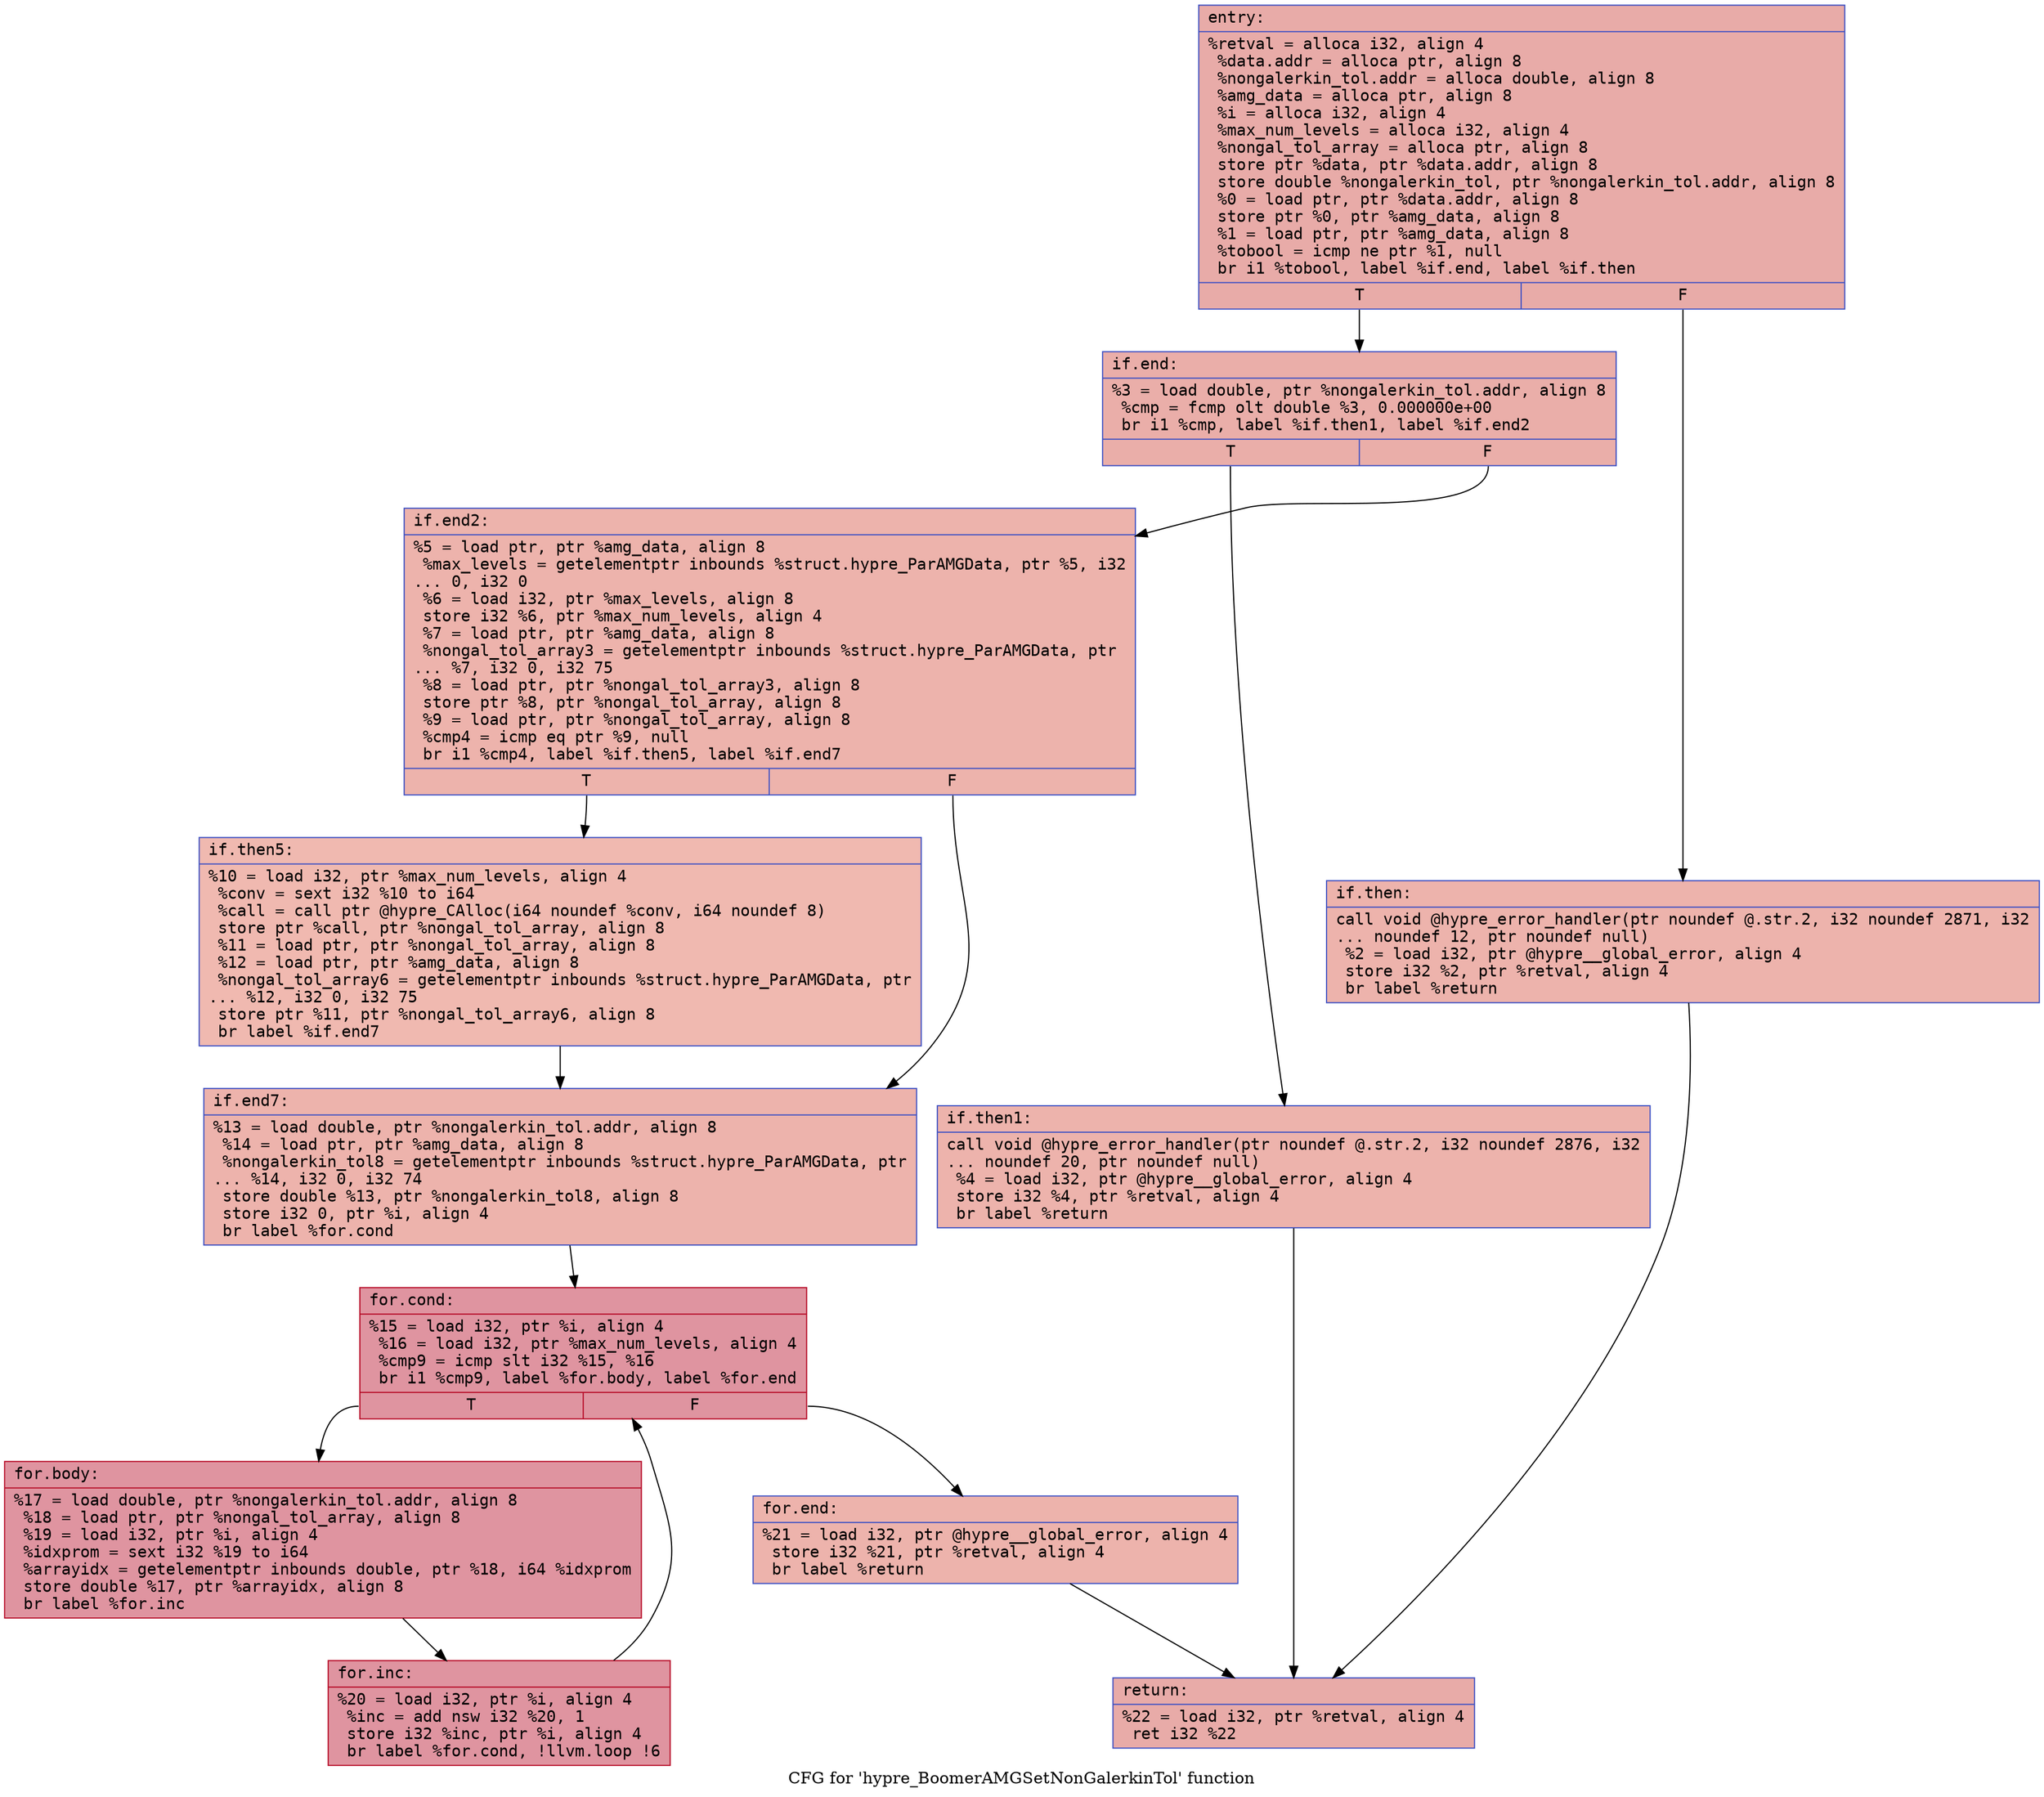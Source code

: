 digraph "CFG for 'hypre_BoomerAMGSetNonGalerkinTol' function" {
	label="CFG for 'hypre_BoomerAMGSetNonGalerkinTol' function";

	Node0x55fa80ab7190 [shape=record,color="#3d50c3ff", style=filled, fillcolor="#cc403a70" fontname="Courier",label="{entry:\l|  %retval = alloca i32, align 4\l  %data.addr = alloca ptr, align 8\l  %nongalerkin_tol.addr = alloca double, align 8\l  %amg_data = alloca ptr, align 8\l  %i = alloca i32, align 4\l  %max_num_levels = alloca i32, align 4\l  %nongal_tol_array = alloca ptr, align 8\l  store ptr %data, ptr %data.addr, align 8\l  store double %nongalerkin_tol, ptr %nongalerkin_tol.addr, align 8\l  %0 = load ptr, ptr %data.addr, align 8\l  store ptr %0, ptr %amg_data, align 8\l  %1 = load ptr, ptr %amg_data, align 8\l  %tobool = icmp ne ptr %1, null\l  br i1 %tobool, label %if.end, label %if.then\l|{<s0>T|<s1>F}}"];
	Node0x55fa80ab7190:s0 -> Node0x55fa80ab7a60[tooltip="entry -> if.end\nProbability 62.50%" ];
	Node0x55fa80ab7190:s1 -> Node0x55fa80ab7ad0[tooltip="entry -> if.then\nProbability 37.50%" ];
	Node0x55fa80ab7ad0 [shape=record,color="#3d50c3ff", style=filled, fillcolor="#d6524470" fontname="Courier",label="{if.then:\l|  call void @hypre_error_handler(ptr noundef @.str.2, i32 noundef 2871, i32\l... noundef 12, ptr noundef null)\l  %2 = load i32, ptr @hypre__global_error, align 4\l  store i32 %2, ptr %retval, align 4\l  br label %return\l}"];
	Node0x55fa80ab7ad0 -> Node0x55fa80ab8000[tooltip="if.then -> return\nProbability 100.00%" ];
	Node0x55fa80ab7a60 [shape=record,color="#3d50c3ff", style=filled, fillcolor="#d0473d70" fontname="Courier",label="{if.end:\l|  %3 = load double, ptr %nongalerkin_tol.addr, align 8\l  %cmp = fcmp olt double %3, 0.000000e+00\l  br i1 %cmp, label %if.then1, label %if.end2\l|{<s0>T|<s1>F}}"];
	Node0x55fa80ab7a60:s0 -> Node0x55fa80ab81d0[tooltip="if.end -> if.then1\nProbability 50.00%" ];
	Node0x55fa80ab7a60:s1 -> Node0x55fa80ab8220[tooltip="if.end -> if.end2\nProbability 50.00%" ];
	Node0x55fa80ab81d0 [shape=record,color="#3d50c3ff", style=filled, fillcolor="#d6524470" fontname="Courier",label="{if.then1:\l|  call void @hypre_error_handler(ptr noundef @.str.2, i32 noundef 2876, i32\l... noundef 20, ptr noundef null)\l  %4 = load i32, ptr @hypre__global_error, align 4\l  store i32 %4, ptr %retval, align 4\l  br label %return\l}"];
	Node0x55fa80ab81d0 -> Node0x55fa80ab8000[tooltip="if.then1 -> return\nProbability 100.00%" ];
	Node0x55fa80ab8220 [shape=record,color="#3d50c3ff", style=filled, fillcolor="#d6524470" fontname="Courier",label="{if.end2:\l|  %5 = load ptr, ptr %amg_data, align 8\l  %max_levels = getelementptr inbounds %struct.hypre_ParAMGData, ptr %5, i32\l... 0, i32 0\l  %6 = load i32, ptr %max_levels, align 8\l  store i32 %6, ptr %max_num_levels, align 4\l  %7 = load ptr, ptr %amg_data, align 8\l  %nongal_tol_array3 = getelementptr inbounds %struct.hypre_ParAMGData, ptr\l... %7, i32 0, i32 75\l  %8 = load ptr, ptr %nongal_tol_array3, align 8\l  store ptr %8, ptr %nongal_tol_array, align 8\l  %9 = load ptr, ptr %nongal_tol_array, align 8\l  %cmp4 = icmp eq ptr %9, null\l  br i1 %cmp4, label %if.then5, label %if.end7\l|{<s0>T|<s1>F}}"];
	Node0x55fa80ab8220:s0 -> Node0x55fa80ab8d40[tooltip="if.end2 -> if.then5\nProbability 37.50%" ];
	Node0x55fa80ab8220:s1 -> Node0x55fa80ab8d90[tooltip="if.end2 -> if.end7\nProbability 62.50%" ];
	Node0x55fa80ab8d40 [shape=record,color="#3d50c3ff", style=filled, fillcolor="#de614d70" fontname="Courier",label="{if.then5:\l|  %10 = load i32, ptr %max_num_levels, align 4\l  %conv = sext i32 %10 to i64\l  %call = call ptr @hypre_CAlloc(i64 noundef %conv, i64 noundef 8)\l  store ptr %call, ptr %nongal_tol_array, align 8\l  %11 = load ptr, ptr %nongal_tol_array, align 8\l  %12 = load ptr, ptr %amg_data, align 8\l  %nongal_tol_array6 = getelementptr inbounds %struct.hypre_ParAMGData, ptr\l... %12, i32 0, i32 75\l  store ptr %11, ptr %nongal_tol_array6, align 8\l  br label %if.end7\l}"];
	Node0x55fa80ab8d40 -> Node0x55fa80ab8d90[tooltip="if.then5 -> if.end7\nProbability 100.00%" ];
	Node0x55fa80ab8d90 [shape=record,color="#3d50c3ff", style=filled, fillcolor="#d6524470" fontname="Courier",label="{if.end7:\l|  %13 = load double, ptr %nongalerkin_tol.addr, align 8\l  %14 = load ptr, ptr %amg_data, align 8\l  %nongalerkin_tol8 = getelementptr inbounds %struct.hypre_ParAMGData, ptr\l... %14, i32 0, i32 74\l  store double %13, ptr %nongalerkin_tol8, align 8\l  store i32 0, ptr %i, align 4\l  br label %for.cond\l}"];
	Node0x55fa80ab8d90 -> Node0x55fa80ab9970[tooltip="if.end7 -> for.cond\nProbability 100.00%" ];
	Node0x55fa80ab9970 [shape=record,color="#b70d28ff", style=filled, fillcolor="#b70d2870" fontname="Courier",label="{for.cond:\l|  %15 = load i32, ptr %i, align 4\l  %16 = load i32, ptr %max_num_levels, align 4\l  %cmp9 = icmp slt i32 %15, %16\l  br i1 %cmp9, label %for.body, label %for.end\l|{<s0>T|<s1>F}}"];
	Node0x55fa80ab9970:s0 -> Node0x55fa80ab9bc0[tooltip="for.cond -> for.body\nProbability 96.88%" ];
	Node0x55fa80ab9970:s1 -> Node0x55fa80ab9c10[tooltip="for.cond -> for.end\nProbability 3.12%" ];
	Node0x55fa80ab9bc0 [shape=record,color="#b70d28ff", style=filled, fillcolor="#b70d2870" fontname="Courier",label="{for.body:\l|  %17 = load double, ptr %nongalerkin_tol.addr, align 8\l  %18 = load ptr, ptr %nongal_tol_array, align 8\l  %19 = load i32, ptr %i, align 4\l  %idxprom = sext i32 %19 to i64\l  %arrayidx = getelementptr inbounds double, ptr %18, i64 %idxprom\l  store double %17, ptr %arrayidx, align 8\l  br label %for.inc\l}"];
	Node0x55fa80ab9bc0 -> Node0x55fa80aba0b0[tooltip="for.body -> for.inc\nProbability 100.00%" ];
	Node0x55fa80aba0b0 [shape=record,color="#b70d28ff", style=filled, fillcolor="#b70d2870" fontname="Courier",label="{for.inc:\l|  %20 = load i32, ptr %i, align 4\l  %inc = add nsw i32 %20, 1\l  store i32 %inc, ptr %i, align 4\l  br label %for.cond, !llvm.loop !6\l}"];
	Node0x55fa80aba0b0 -> Node0x55fa80ab9970[tooltip="for.inc -> for.cond\nProbability 100.00%" ];
	Node0x55fa80ab9c10 [shape=record,color="#3d50c3ff", style=filled, fillcolor="#d6524470" fontname="Courier",label="{for.end:\l|  %21 = load i32, ptr @hypre__global_error, align 4\l  store i32 %21, ptr %retval, align 4\l  br label %return\l}"];
	Node0x55fa80ab9c10 -> Node0x55fa80ab8000[tooltip="for.end -> return\nProbability 100.00%" ];
	Node0x55fa80ab8000 [shape=record,color="#3d50c3ff", style=filled, fillcolor="#cc403a70" fontname="Courier",label="{return:\l|  %22 = load i32, ptr %retval, align 4\l  ret i32 %22\l}"];
}
